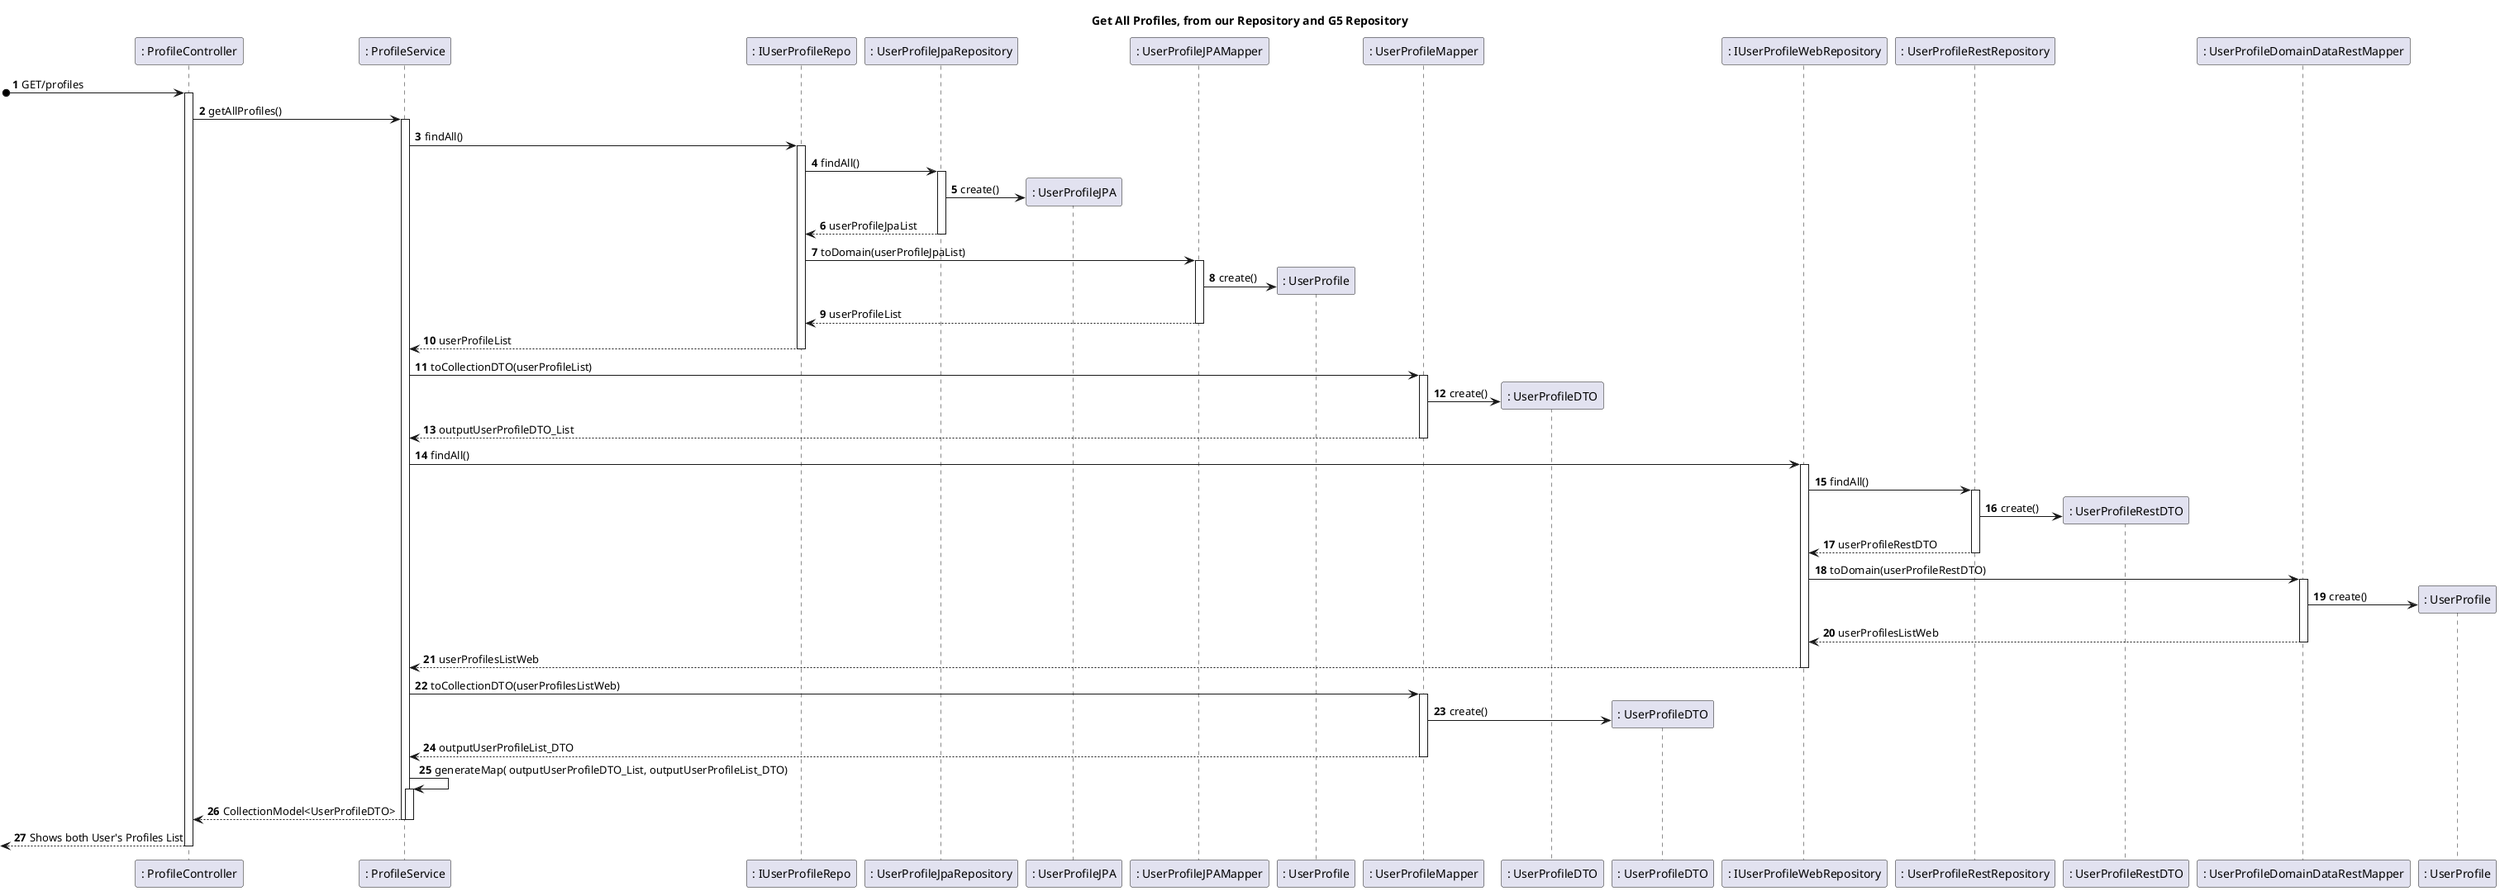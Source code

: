 @startuml
'https://plantuml.com/sequence-diagram

title Get All Profiles, from our Repository and G5 Repository

autonumber
autoactivate on

participant ": ProfileController" as Ctrl
participant ": ProfileService" as service
participant ": IUserProfileRepo" as iUserProfileRepo
participant ": UserProfileJpaRepository" as profileJPARepo
participant ": UserProfileJPA" as jpa
participant ": UserProfileJPAMapper" as mapper
participant ": UserProfile" as userProfile
participant ": UserProfileMapper" as userProfileMapper
participant ": UserProfileDTO" as dto
participant ": UserProfileDTO" as dtoX
participant ": IUserProfileWebRepository" as iUserProfileWebRepository
participant ": UserProfileRestRepository" as restRepo
participant ": UserProfileRestDTO" as userProfileRestDTO
participant ": UserProfileDomainDataRestMapper" as domainDataMapper
participant ": UserProfile" as userProfileX

[o-> Ctrl:  GET/profiles
Ctrl -> service: getAllProfiles()
service -> iUserProfileRepo: findAll()
iUserProfileRepo -> profileJPARepo: findAll()
profileJPARepo -> jpa**: create()
profileJPARepo --> iUserProfileRepo: userProfileJpaList
iUserProfileRepo -> mapper: toDomain(userProfileJpaList)
mapper -> userProfile**: create()
mapper --> iUserProfileRepo: userProfileList
iUserProfileRepo --> service: userProfileList
service -> userProfileMapper: toCollectionDTO(userProfileList)
userProfileMapper -> dto**: create()
userProfileMapper --> service: outputUserProfileDTO_List
service -> iUserProfileWebRepository: findAll()
iUserProfileWebRepository -> restRepo: findAll()
restRepo -> userProfileRestDTO**: create()
restRepo --> iUserProfileWebRepository: userProfileRestDTO
iUserProfileWebRepository -> domainDataMapper: toDomain(userProfileRestDTO)
domainDataMapper -> userProfileX**: create()
domainDataMapper --> iUserProfileWebRepository: userProfilesListWeb
iUserProfileWebRepository --> service: userProfilesListWeb
service -> userProfileMapper: toCollectionDTO(userProfilesListWeb)
userProfileMapper -> dtoX**: create()
userProfileMapper --> service: outputUserProfileList_DTO
service -> service: generateMap( outputUserProfileDTO_List, outputUserProfileList_DTO)

service --> Ctrl: CollectionModel<UserProfileDTO>
deactivate
[<--Ctrl : Shows both User's Profiles List










@enduml